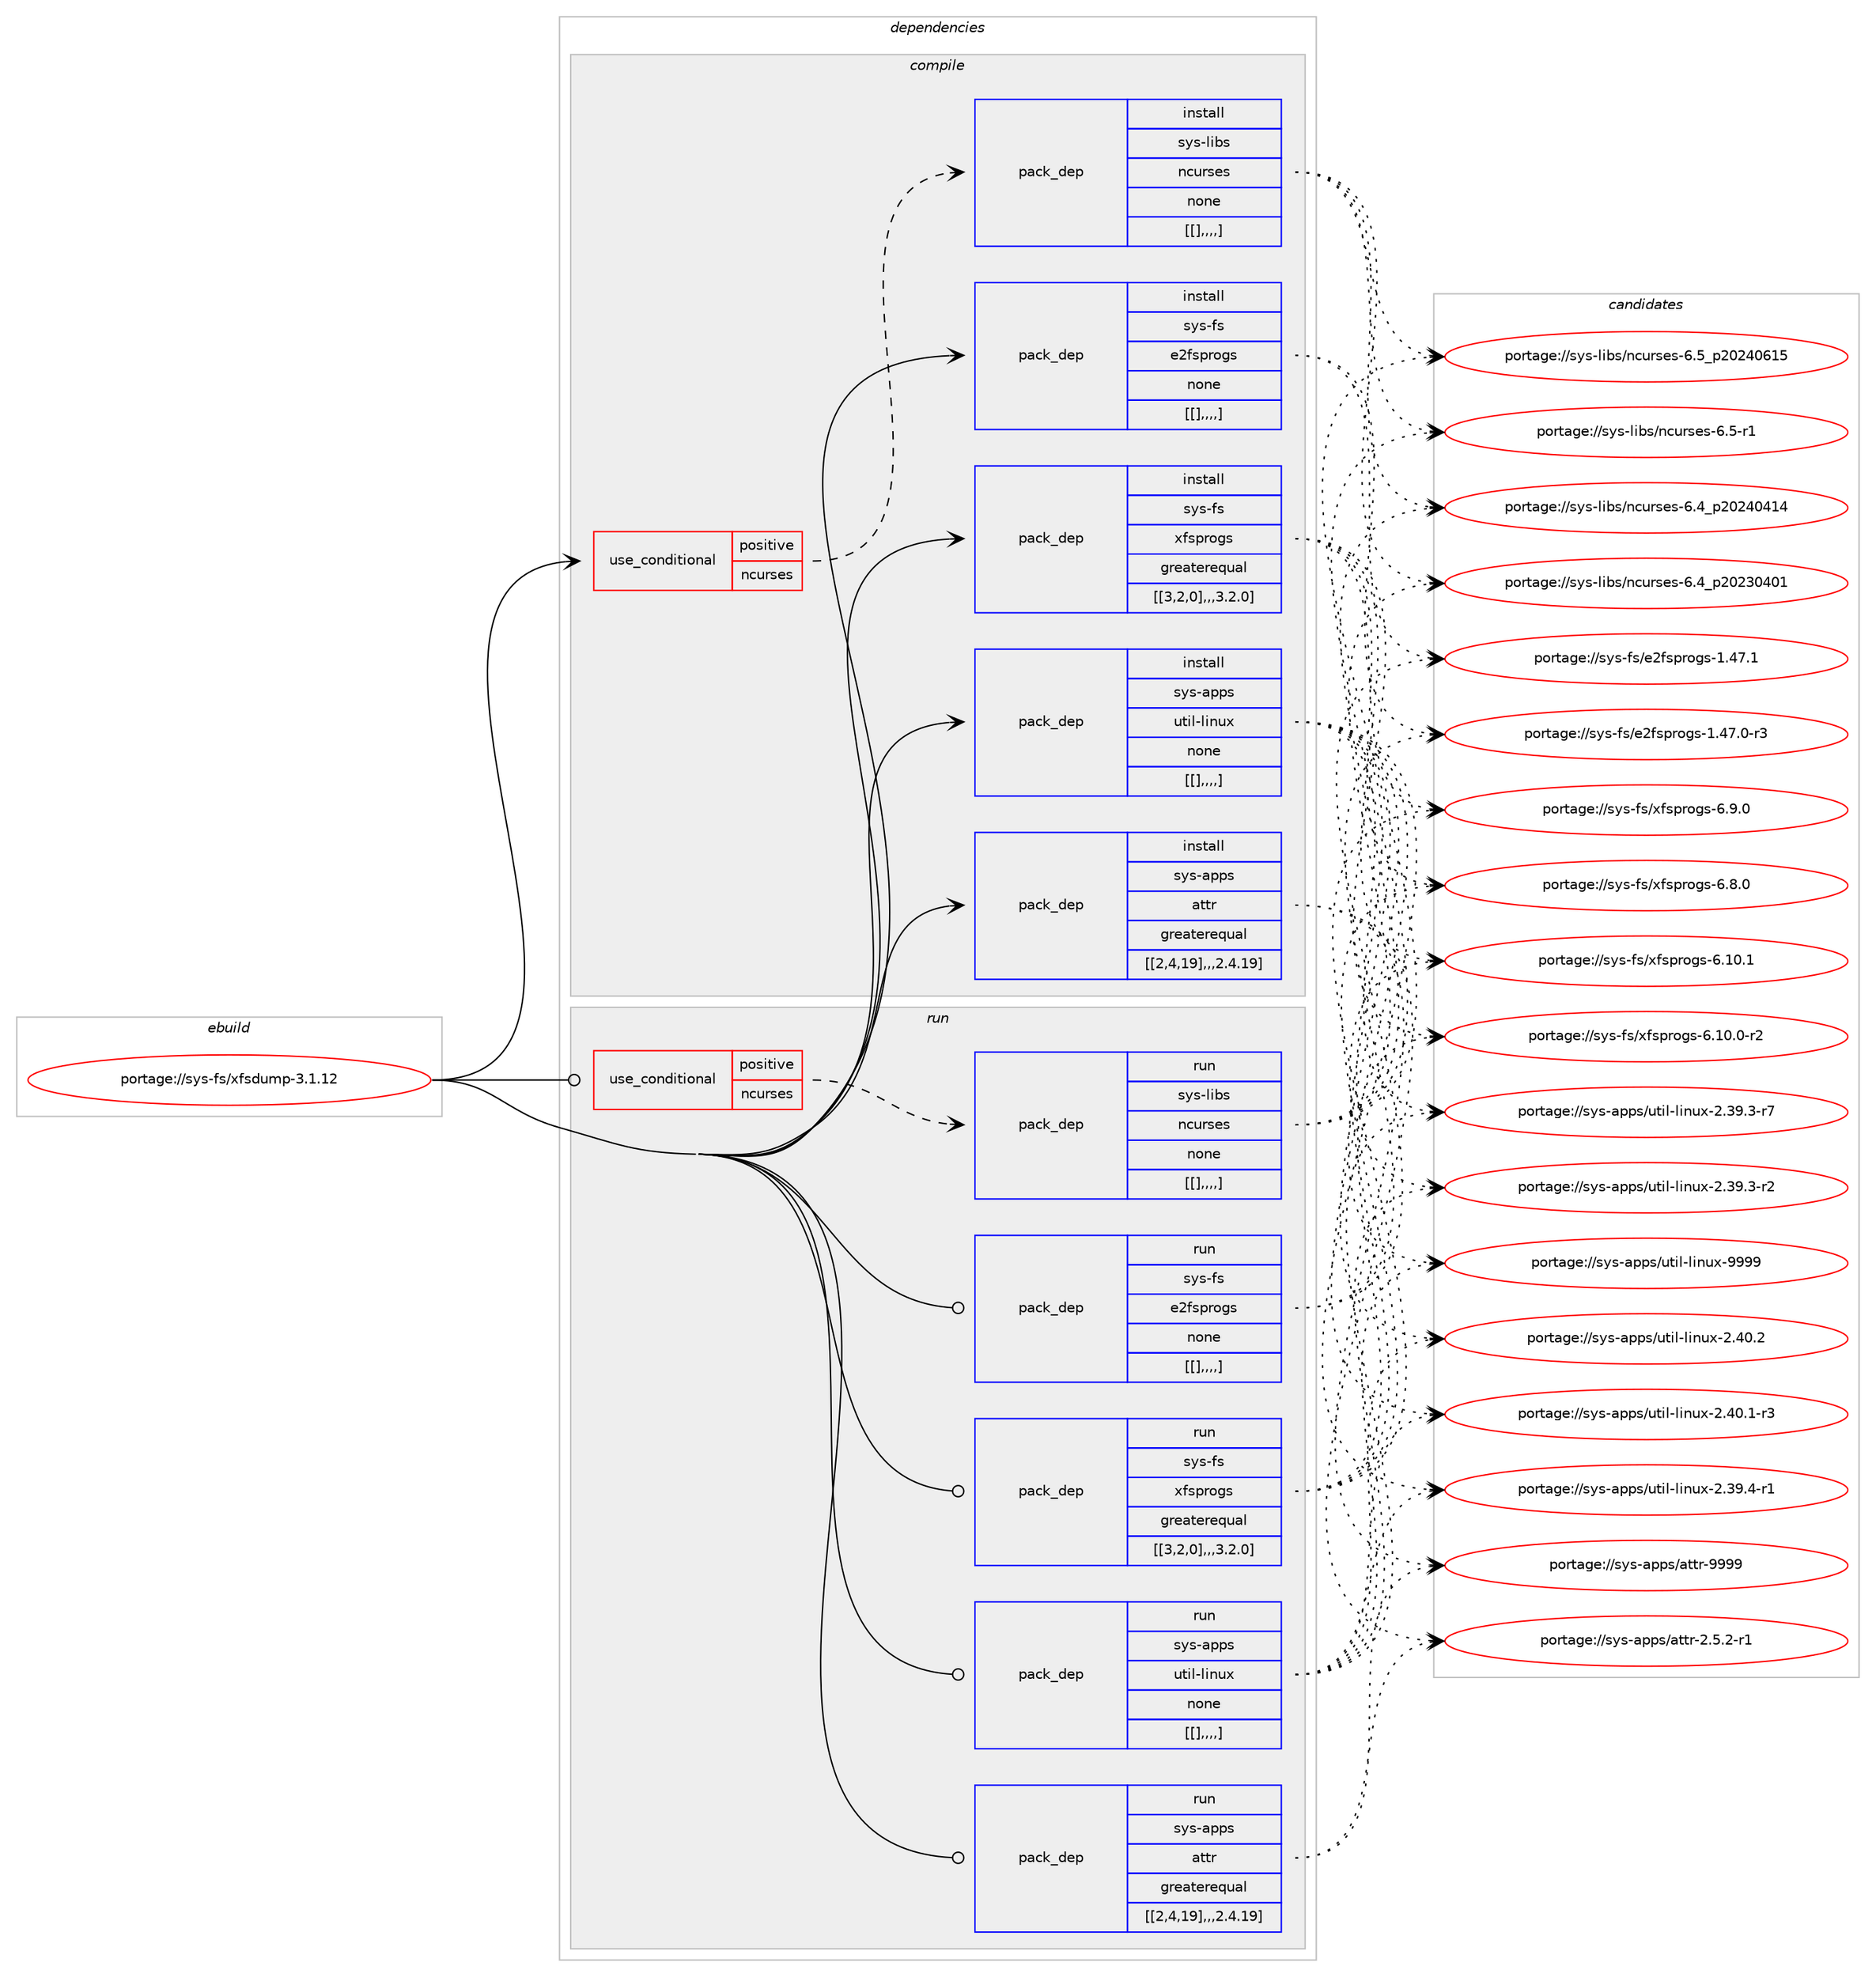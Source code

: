 digraph prolog {

# *************
# Graph options
# *************

newrank=true;
concentrate=true;
compound=true;
graph [rankdir=LR,fontname=Helvetica,fontsize=10,ranksep=1.5];#, ranksep=2.5, nodesep=0.2];
edge  [arrowhead=vee];
node  [fontname=Helvetica,fontsize=10];

# **********
# The ebuild
# **********

subgraph cluster_leftcol {
color=gray;
label=<<i>ebuild</i>>;
id [label="portage://sys-fs/xfsdump-3.1.12", color=red, width=4, href="../sys-fs/xfsdump-3.1.12.svg"];
}

# ****************
# The dependencies
# ****************

subgraph cluster_midcol {
color=gray;
label=<<i>dependencies</i>>;
subgraph cluster_compile {
fillcolor="#eeeeee";
style=filled;
label=<<i>compile</i>>;
subgraph cond4062 {
dependency11415 [label=<<TABLE BORDER="0" CELLBORDER="1" CELLSPACING="0" CELLPADDING="4"><TR><TD ROWSPAN="3" CELLPADDING="10">use_conditional</TD></TR><TR><TD>positive</TD></TR><TR><TD>ncurses</TD></TR></TABLE>>, shape=none, color=red];
subgraph pack7315 {
dependency11416 [label=<<TABLE BORDER="0" CELLBORDER="1" CELLSPACING="0" CELLPADDING="4" WIDTH="220"><TR><TD ROWSPAN="6" CELLPADDING="30">pack_dep</TD></TR><TR><TD WIDTH="110">install</TD></TR><TR><TD>sys-libs</TD></TR><TR><TD>ncurses</TD></TR><TR><TD>none</TD></TR><TR><TD>[[],,,,]</TD></TR></TABLE>>, shape=none, color=blue];
}
dependency11415:e -> dependency11416:w [weight=20,style="dashed",arrowhead="vee"];
}
id:e -> dependency11415:w [weight=20,style="solid",arrowhead="vee"];
subgraph pack7316 {
dependency11417 [label=<<TABLE BORDER="0" CELLBORDER="1" CELLSPACING="0" CELLPADDING="4" WIDTH="220"><TR><TD ROWSPAN="6" CELLPADDING="30">pack_dep</TD></TR><TR><TD WIDTH="110">install</TD></TR><TR><TD>sys-apps</TD></TR><TR><TD>attr</TD></TR><TR><TD>greaterequal</TD></TR><TR><TD>[[2,4,19],,,2.4.19]</TD></TR></TABLE>>, shape=none, color=blue];
}
id:e -> dependency11417:w [weight=20,style="solid",arrowhead="vee"];
subgraph pack7317 {
dependency11418 [label=<<TABLE BORDER="0" CELLBORDER="1" CELLSPACING="0" CELLPADDING="4" WIDTH="220"><TR><TD ROWSPAN="6" CELLPADDING="30">pack_dep</TD></TR><TR><TD WIDTH="110">install</TD></TR><TR><TD>sys-apps</TD></TR><TR><TD>util-linux</TD></TR><TR><TD>none</TD></TR><TR><TD>[[],,,,]</TD></TR></TABLE>>, shape=none, color=blue];
}
id:e -> dependency11418:w [weight=20,style="solid",arrowhead="vee"];
subgraph pack7318 {
dependency11419 [label=<<TABLE BORDER="0" CELLBORDER="1" CELLSPACING="0" CELLPADDING="4" WIDTH="220"><TR><TD ROWSPAN="6" CELLPADDING="30">pack_dep</TD></TR><TR><TD WIDTH="110">install</TD></TR><TR><TD>sys-fs</TD></TR><TR><TD>e2fsprogs</TD></TR><TR><TD>none</TD></TR><TR><TD>[[],,,,]</TD></TR></TABLE>>, shape=none, color=blue];
}
id:e -> dependency11419:w [weight=20,style="solid",arrowhead="vee"];
subgraph pack7319 {
dependency11420 [label=<<TABLE BORDER="0" CELLBORDER="1" CELLSPACING="0" CELLPADDING="4" WIDTH="220"><TR><TD ROWSPAN="6" CELLPADDING="30">pack_dep</TD></TR><TR><TD WIDTH="110">install</TD></TR><TR><TD>sys-fs</TD></TR><TR><TD>xfsprogs</TD></TR><TR><TD>greaterequal</TD></TR><TR><TD>[[3,2,0],,,3.2.0]</TD></TR></TABLE>>, shape=none, color=blue];
}
id:e -> dependency11420:w [weight=20,style="solid",arrowhead="vee"];
}
subgraph cluster_compileandrun {
fillcolor="#eeeeee";
style=filled;
label=<<i>compile and run</i>>;
}
subgraph cluster_run {
fillcolor="#eeeeee";
style=filled;
label=<<i>run</i>>;
subgraph cond4063 {
dependency11421 [label=<<TABLE BORDER="0" CELLBORDER="1" CELLSPACING="0" CELLPADDING="4"><TR><TD ROWSPAN="3" CELLPADDING="10">use_conditional</TD></TR><TR><TD>positive</TD></TR><TR><TD>ncurses</TD></TR></TABLE>>, shape=none, color=red];
subgraph pack7320 {
dependency11422 [label=<<TABLE BORDER="0" CELLBORDER="1" CELLSPACING="0" CELLPADDING="4" WIDTH="220"><TR><TD ROWSPAN="6" CELLPADDING="30">pack_dep</TD></TR><TR><TD WIDTH="110">run</TD></TR><TR><TD>sys-libs</TD></TR><TR><TD>ncurses</TD></TR><TR><TD>none</TD></TR><TR><TD>[[],,,,]</TD></TR></TABLE>>, shape=none, color=blue];
}
dependency11421:e -> dependency11422:w [weight=20,style="dashed",arrowhead="vee"];
}
id:e -> dependency11421:w [weight=20,style="solid",arrowhead="odot"];
subgraph pack7321 {
dependency11423 [label=<<TABLE BORDER="0" CELLBORDER="1" CELLSPACING="0" CELLPADDING="4" WIDTH="220"><TR><TD ROWSPAN="6" CELLPADDING="30">pack_dep</TD></TR><TR><TD WIDTH="110">run</TD></TR><TR><TD>sys-apps</TD></TR><TR><TD>attr</TD></TR><TR><TD>greaterequal</TD></TR><TR><TD>[[2,4,19],,,2.4.19]</TD></TR></TABLE>>, shape=none, color=blue];
}
id:e -> dependency11423:w [weight=20,style="solid",arrowhead="odot"];
subgraph pack7322 {
dependency11424 [label=<<TABLE BORDER="0" CELLBORDER="1" CELLSPACING="0" CELLPADDING="4" WIDTH="220"><TR><TD ROWSPAN="6" CELLPADDING="30">pack_dep</TD></TR><TR><TD WIDTH="110">run</TD></TR><TR><TD>sys-apps</TD></TR><TR><TD>util-linux</TD></TR><TR><TD>none</TD></TR><TR><TD>[[],,,,]</TD></TR></TABLE>>, shape=none, color=blue];
}
id:e -> dependency11424:w [weight=20,style="solid",arrowhead="odot"];
subgraph pack7323 {
dependency11425 [label=<<TABLE BORDER="0" CELLBORDER="1" CELLSPACING="0" CELLPADDING="4" WIDTH="220"><TR><TD ROWSPAN="6" CELLPADDING="30">pack_dep</TD></TR><TR><TD WIDTH="110">run</TD></TR><TR><TD>sys-fs</TD></TR><TR><TD>e2fsprogs</TD></TR><TR><TD>none</TD></TR><TR><TD>[[],,,,]</TD></TR></TABLE>>, shape=none, color=blue];
}
id:e -> dependency11425:w [weight=20,style="solid",arrowhead="odot"];
subgraph pack7324 {
dependency11426 [label=<<TABLE BORDER="0" CELLBORDER="1" CELLSPACING="0" CELLPADDING="4" WIDTH="220"><TR><TD ROWSPAN="6" CELLPADDING="30">pack_dep</TD></TR><TR><TD WIDTH="110">run</TD></TR><TR><TD>sys-fs</TD></TR><TR><TD>xfsprogs</TD></TR><TR><TD>greaterequal</TD></TR><TR><TD>[[3,2,0],,,3.2.0]</TD></TR></TABLE>>, shape=none, color=blue];
}
id:e -> dependency11426:w [weight=20,style="solid",arrowhead="odot"];
}
}

# **************
# The candidates
# **************

subgraph cluster_choices {
rank=same;
color=gray;
label=<<i>candidates</i>>;

subgraph choice7315 {
color=black;
nodesep=1;
choice1151211154510810598115471109911711411510111545544653951125048505248544953 [label="portage://sys-libs/ncurses-6.5_p20240615", color=red, width=4,href="../sys-libs/ncurses-6.5_p20240615.svg"];
choice11512111545108105981154711099117114115101115455446534511449 [label="portage://sys-libs/ncurses-6.5-r1", color=red, width=4,href="../sys-libs/ncurses-6.5-r1.svg"];
choice1151211154510810598115471109911711411510111545544652951125048505248524952 [label="portage://sys-libs/ncurses-6.4_p20240414", color=red, width=4,href="../sys-libs/ncurses-6.4_p20240414.svg"];
choice1151211154510810598115471109911711411510111545544652951125048505148524849 [label="portage://sys-libs/ncurses-6.4_p20230401", color=red, width=4,href="../sys-libs/ncurses-6.4_p20230401.svg"];
dependency11416:e -> choice1151211154510810598115471109911711411510111545544653951125048505248544953:w [style=dotted,weight="100"];
dependency11416:e -> choice11512111545108105981154711099117114115101115455446534511449:w [style=dotted,weight="100"];
dependency11416:e -> choice1151211154510810598115471109911711411510111545544652951125048505248524952:w [style=dotted,weight="100"];
dependency11416:e -> choice1151211154510810598115471109911711411510111545544652951125048505148524849:w [style=dotted,weight="100"];
}
subgraph choice7316 {
color=black;
nodesep=1;
choice115121115459711211211547971161161144557575757 [label="portage://sys-apps/attr-9999", color=red, width=4,href="../sys-apps/attr-9999.svg"];
choice115121115459711211211547971161161144550465346504511449 [label="portage://sys-apps/attr-2.5.2-r1", color=red, width=4,href="../sys-apps/attr-2.5.2-r1.svg"];
dependency11417:e -> choice115121115459711211211547971161161144557575757:w [style=dotted,weight="100"];
dependency11417:e -> choice115121115459711211211547971161161144550465346504511449:w [style=dotted,weight="100"];
}
subgraph choice7317 {
color=black;
nodesep=1;
choice115121115459711211211547117116105108451081051101171204557575757 [label="portage://sys-apps/util-linux-9999", color=red, width=4,href="../sys-apps/util-linux-9999.svg"];
choice1151211154597112112115471171161051084510810511011712045504652484650 [label="portage://sys-apps/util-linux-2.40.2", color=red, width=4,href="../sys-apps/util-linux-2.40.2.svg"];
choice11512111545971121121154711711610510845108105110117120455046524846494511451 [label="portage://sys-apps/util-linux-2.40.1-r3", color=red, width=4,href="../sys-apps/util-linux-2.40.1-r3.svg"];
choice11512111545971121121154711711610510845108105110117120455046515746524511449 [label="portage://sys-apps/util-linux-2.39.4-r1", color=red, width=4,href="../sys-apps/util-linux-2.39.4-r1.svg"];
choice11512111545971121121154711711610510845108105110117120455046515746514511455 [label="portage://sys-apps/util-linux-2.39.3-r7", color=red, width=4,href="../sys-apps/util-linux-2.39.3-r7.svg"];
choice11512111545971121121154711711610510845108105110117120455046515746514511450 [label="portage://sys-apps/util-linux-2.39.3-r2", color=red, width=4,href="../sys-apps/util-linux-2.39.3-r2.svg"];
dependency11418:e -> choice115121115459711211211547117116105108451081051101171204557575757:w [style=dotted,weight="100"];
dependency11418:e -> choice1151211154597112112115471171161051084510810511011712045504652484650:w [style=dotted,weight="100"];
dependency11418:e -> choice11512111545971121121154711711610510845108105110117120455046524846494511451:w [style=dotted,weight="100"];
dependency11418:e -> choice11512111545971121121154711711610510845108105110117120455046515746524511449:w [style=dotted,weight="100"];
dependency11418:e -> choice11512111545971121121154711711610510845108105110117120455046515746514511455:w [style=dotted,weight="100"];
dependency11418:e -> choice11512111545971121121154711711610510845108105110117120455046515746514511450:w [style=dotted,weight="100"];
}
subgraph choice7318 {
color=black;
nodesep=1;
choice11512111545102115471015010211511211411110311545494652554649 [label="portage://sys-fs/e2fsprogs-1.47.1", color=red, width=4,href="../sys-fs/e2fsprogs-1.47.1.svg"];
choice115121115451021154710150102115112114111103115454946525546484511451 [label="portage://sys-fs/e2fsprogs-1.47.0-r3", color=red, width=4,href="../sys-fs/e2fsprogs-1.47.0-r3.svg"];
dependency11419:e -> choice11512111545102115471015010211511211411110311545494652554649:w [style=dotted,weight="100"];
dependency11419:e -> choice115121115451021154710150102115112114111103115454946525546484511451:w [style=dotted,weight="100"];
}
subgraph choice7319 {
color=black;
nodesep=1;
choice115121115451021154712010211511211411110311545544649484649 [label="portage://sys-fs/xfsprogs-6.10.1", color=red, width=4,href="../sys-fs/xfsprogs-6.10.1.svg"];
choice1151211154510211547120102115112114111103115455446494846484511450 [label="portage://sys-fs/xfsprogs-6.10.0-r2", color=red, width=4,href="../sys-fs/xfsprogs-6.10.0-r2.svg"];
choice1151211154510211547120102115112114111103115455446574648 [label="portage://sys-fs/xfsprogs-6.9.0", color=red, width=4,href="../sys-fs/xfsprogs-6.9.0.svg"];
choice1151211154510211547120102115112114111103115455446564648 [label="portage://sys-fs/xfsprogs-6.8.0", color=red, width=4,href="../sys-fs/xfsprogs-6.8.0.svg"];
dependency11420:e -> choice115121115451021154712010211511211411110311545544649484649:w [style=dotted,weight="100"];
dependency11420:e -> choice1151211154510211547120102115112114111103115455446494846484511450:w [style=dotted,weight="100"];
dependency11420:e -> choice1151211154510211547120102115112114111103115455446574648:w [style=dotted,weight="100"];
dependency11420:e -> choice1151211154510211547120102115112114111103115455446564648:w [style=dotted,weight="100"];
}
subgraph choice7320 {
color=black;
nodesep=1;
choice1151211154510810598115471109911711411510111545544653951125048505248544953 [label="portage://sys-libs/ncurses-6.5_p20240615", color=red, width=4,href="../sys-libs/ncurses-6.5_p20240615.svg"];
choice11512111545108105981154711099117114115101115455446534511449 [label="portage://sys-libs/ncurses-6.5-r1", color=red, width=4,href="../sys-libs/ncurses-6.5-r1.svg"];
choice1151211154510810598115471109911711411510111545544652951125048505248524952 [label="portage://sys-libs/ncurses-6.4_p20240414", color=red, width=4,href="../sys-libs/ncurses-6.4_p20240414.svg"];
choice1151211154510810598115471109911711411510111545544652951125048505148524849 [label="portage://sys-libs/ncurses-6.4_p20230401", color=red, width=4,href="../sys-libs/ncurses-6.4_p20230401.svg"];
dependency11422:e -> choice1151211154510810598115471109911711411510111545544653951125048505248544953:w [style=dotted,weight="100"];
dependency11422:e -> choice11512111545108105981154711099117114115101115455446534511449:w [style=dotted,weight="100"];
dependency11422:e -> choice1151211154510810598115471109911711411510111545544652951125048505248524952:w [style=dotted,weight="100"];
dependency11422:e -> choice1151211154510810598115471109911711411510111545544652951125048505148524849:w [style=dotted,weight="100"];
}
subgraph choice7321 {
color=black;
nodesep=1;
choice115121115459711211211547971161161144557575757 [label="portage://sys-apps/attr-9999", color=red, width=4,href="../sys-apps/attr-9999.svg"];
choice115121115459711211211547971161161144550465346504511449 [label="portage://sys-apps/attr-2.5.2-r1", color=red, width=4,href="../sys-apps/attr-2.5.2-r1.svg"];
dependency11423:e -> choice115121115459711211211547971161161144557575757:w [style=dotted,weight="100"];
dependency11423:e -> choice115121115459711211211547971161161144550465346504511449:w [style=dotted,weight="100"];
}
subgraph choice7322 {
color=black;
nodesep=1;
choice115121115459711211211547117116105108451081051101171204557575757 [label="portage://sys-apps/util-linux-9999", color=red, width=4,href="../sys-apps/util-linux-9999.svg"];
choice1151211154597112112115471171161051084510810511011712045504652484650 [label="portage://sys-apps/util-linux-2.40.2", color=red, width=4,href="../sys-apps/util-linux-2.40.2.svg"];
choice11512111545971121121154711711610510845108105110117120455046524846494511451 [label="portage://sys-apps/util-linux-2.40.1-r3", color=red, width=4,href="../sys-apps/util-linux-2.40.1-r3.svg"];
choice11512111545971121121154711711610510845108105110117120455046515746524511449 [label="portage://sys-apps/util-linux-2.39.4-r1", color=red, width=4,href="../sys-apps/util-linux-2.39.4-r1.svg"];
choice11512111545971121121154711711610510845108105110117120455046515746514511455 [label="portage://sys-apps/util-linux-2.39.3-r7", color=red, width=4,href="../sys-apps/util-linux-2.39.3-r7.svg"];
choice11512111545971121121154711711610510845108105110117120455046515746514511450 [label="portage://sys-apps/util-linux-2.39.3-r2", color=red, width=4,href="../sys-apps/util-linux-2.39.3-r2.svg"];
dependency11424:e -> choice115121115459711211211547117116105108451081051101171204557575757:w [style=dotted,weight="100"];
dependency11424:e -> choice1151211154597112112115471171161051084510810511011712045504652484650:w [style=dotted,weight="100"];
dependency11424:e -> choice11512111545971121121154711711610510845108105110117120455046524846494511451:w [style=dotted,weight="100"];
dependency11424:e -> choice11512111545971121121154711711610510845108105110117120455046515746524511449:w [style=dotted,weight="100"];
dependency11424:e -> choice11512111545971121121154711711610510845108105110117120455046515746514511455:w [style=dotted,weight="100"];
dependency11424:e -> choice11512111545971121121154711711610510845108105110117120455046515746514511450:w [style=dotted,weight="100"];
}
subgraph choice7323 {
color=black;
nodesep=1;
choice11512111545102115471015010211511211411110311545494652554649 [label="portage://sys-fs/e2fsprogs-1.47.1", color=red, width=4,href="../sys-fs/e2fsprogs-1.47.1.svg"];
choice115121115451021154710150102115112114111103115454946525546484511451 [label="portage://sys-fs/e2fsprogs-1.47.0-r3", color=red, width=4,href="../sys-fs/e2fsprogs-1.47.0-r3.svg"];
dependency11425:e -> choice11512111545102115471015010211511211411110311545494652554649:w [style=dotted,weight="100"];
dependency11425:e -> choice115121115451021154710150102115112114111103115454946525546484511451:w [style=dotted,weight="100"];
}
subgraph choice7324 {
color=black;
nodesep=1;
choice115121115451021154712010211511211411110311545544649484649 [label="portage://sys-fs/xfsprogs-6.10.1", color=red, width=4,href="../sys-fs/xfsprogs-6.10.1.svg"];
choice1151211154510211547120102115112114111103115455446494846484511450 [label="portage://sys-fs/xfsprogs-6.10.0-r2", color=red, width=4,href="../sys-fs/xfsprogs-6.10.0-r2.svg"];
choice1151211154510211547120102115112114111103115455446574648 [label="portage://sys-fs/xfsprogs-6.9.0", color=red, width=4,href="../sys-fs/xfsprogs-6.9.0.svg"];
choice1151211154510211547120102115112114111103115455446564648 [label="portage://sys-fs/xfsprogs-6.8.0", color=red, width=4,href="../sys-fs/xfsprogs-6.8.0.svg"];
dependency11426:e -> choice115121115451021154712010211511211411110311545544649484649:w [style=dotted,weight="100"];
dependency11426:e -> choice1151211154510211547120102115112114111103115455446494846484511450:w [style=dotted,weight="100"];
dependency11426:e -> choice1151211154510211547120102115112114111103115455446574648:w [style=dotted,weight="100"];
dependency11426:e -> choice1151211154510211547120102115112114111103115455446564648:w [style=dotted,weight="100"];
}
}

}
